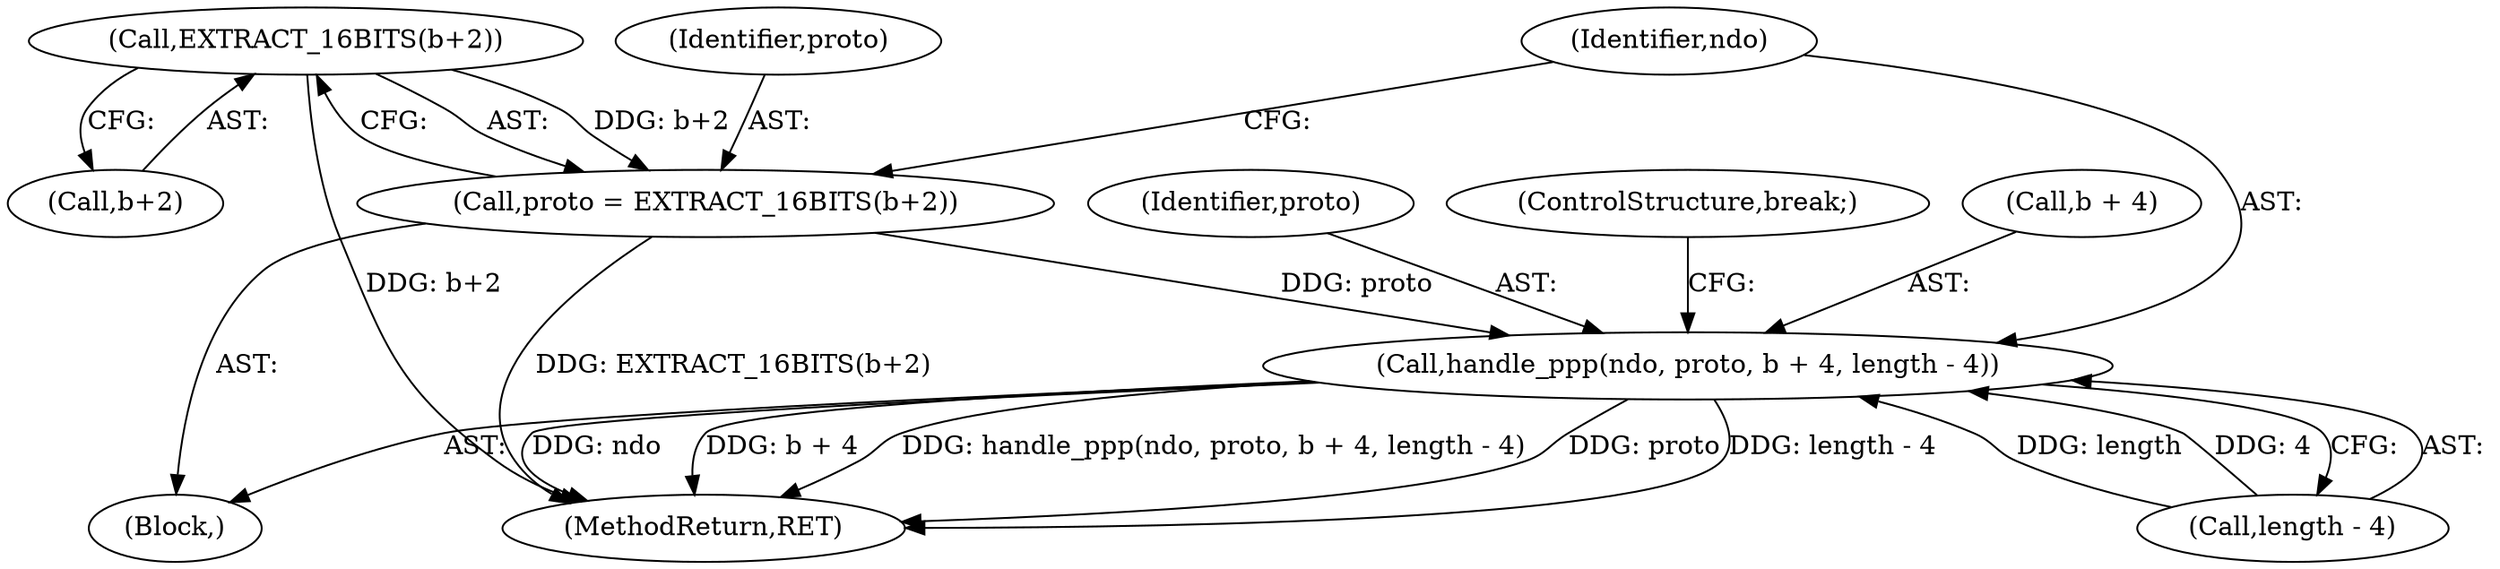 digraph "0_tcpdump_0f95d441e4b5d7512cc5c326c8668a120e048eda@pointer" {
"1000260" [label="(Call,EXTRACT_16BITS(b+2))"];
"1000258" [label="(Call,proto = EXTRACT_16BITS(b+2))"];
"1000264" [label="(Call,handle_ppp(ndo, proto, b + 4, length - 4))"];
"1000259" [label="(Identifier,proto)"];
"1000266" [label="(Identifier,proto)"];
"1000258" [label="(Call,proto = EXTRACT_16BITS(b+2))"];
"1000252" [label="(Block,)"];
"1000270" [label="(Call,length - 4)"];
"1000273" [label="(ControlStructure,break;)"];
"1000260" [label="(Call,EXTRACT_16BITS(b+2))"];
"1000261" [label="(Call,b+2)"];
"1000267" [label="(Call,b + 4)"];
"1000306" [label="(MethodReturn,RET)"];
"1000265" [label="(Identifier,ndo)"];
"1000264" [label="(Call,handle_ppp(ndo, proto, b + 4, length - 4))"];
"1000260" -> "1000258"  [label="AST: "];
"1000260" -> "1000261"  [label="CFG: "];
"1000261" -> "1000260"  [label="AST: "];
"1000258" -> "1000260"  [label="CFG: "];
"1000260" -> "1000306"  [label="DDG: b+2"];
"1000260" -> "1000258"  [label="DDG: b+2"];
"1000258" -> "1000252"  [label="AST: "];
"1000259" -> "1000258"  [label="AST: "];
"1000265" -> "1000258"  [label="CFG: "];
"1000258" -> "1000306"  [label="DDG: EXTRACT_16BITS(b+2)"];
"1000258" -> "1000264"  [label="DDG: proto"];
"1000264" -> "1000252"  [label="AST: "];
"1000264" -> "1000270"  [label="CFG: "];
"1000265" -> "1000264"  [label="AST: "];
"1000266" -> "1000264"  [label="AST: "];
"1000267" -> "1000264"  [label="AST: "];
"1000270" -> "1000264"  [label="AST: "];
"1000273" -> "1000264"  [label="CFG: "];
"1000264" -> "1000306"  [label="DDG: ndo"];
"1000264" -> "1000306"  [label="DDG: b + 4"];
"1000264" -> "1000306"  [label="DDG: handle_ppp(ndo, proto, b + 4, length - 4)"];
"1000264" -> "1000306"  [label="DDG: proto"];
"1000264" -> "1000306"  [label="DDG: length - 4"];
"1000270" -> "1000264"  [label="DDG: length"];
"1000270" -> "1000264"  [label="DDG: 4"];
}

